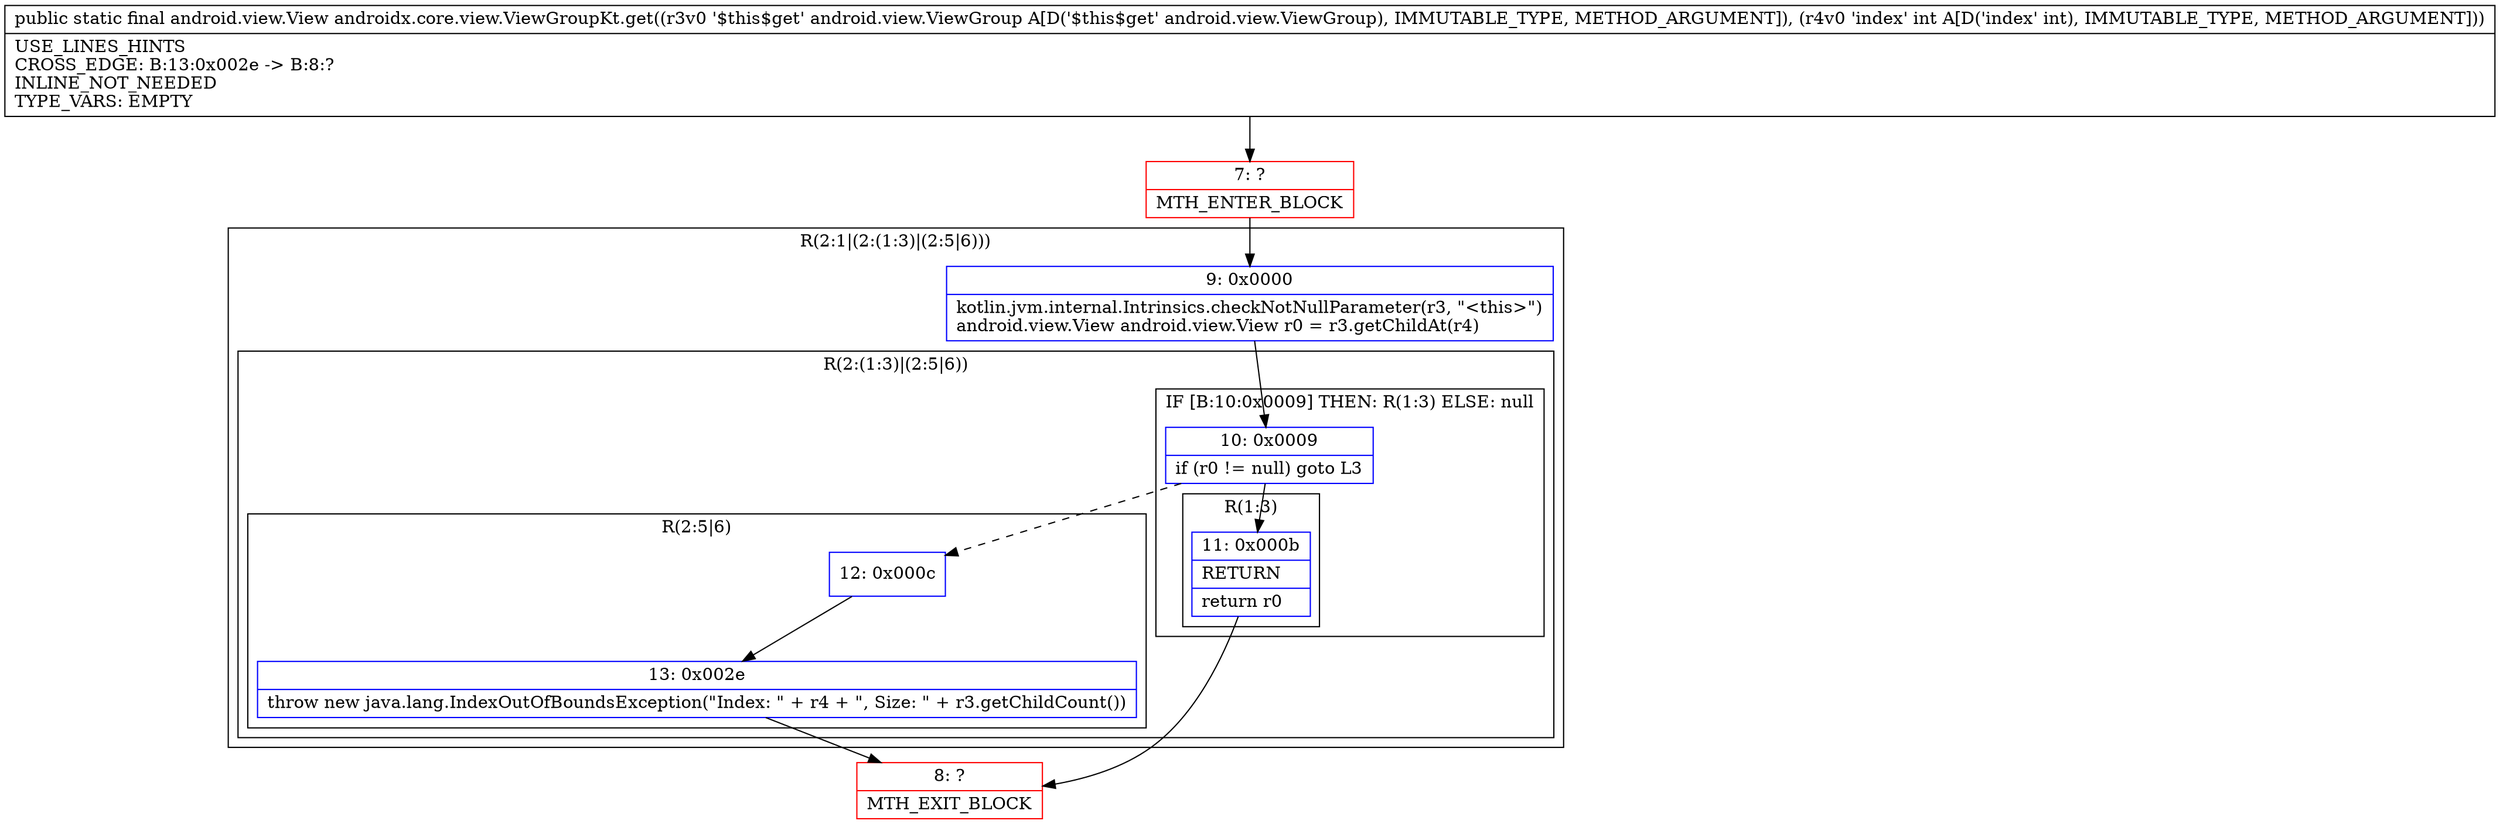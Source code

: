 digraph "CFG forandroidx.core.view.ViewGroupKt.get(Landroid\/view\/ViewGroup;I)Landroid\/view\/View;" {
subgraph cluster_Region_145078837 {
label = "R(2:1|(2:(1:3)|(2:5|6)))";
node [shape=record,color=blue];
Node_9 [shape=record,label="{9\:\ 0x0000|kotlin.jvm.internal.Intrinsics.checkNotNullParameter(r3, \"\<this\>\")\landroid.view.View android.view.View r0 = r3.getChildAt(r4)\l}"];
subgraph cluster_Region_374436009 {
label = "R(2:(1:3)|(2:5|6))";
node [shape=record,color=blue];
subgraph cluster_IfRegion_45072688 {
label = "IF [B:10:0x0009] THEN: R(1:3) ELSE: null";
node [shape=record,color=blue];
Node_10 [shape=record,label="{10\:\ 0x0009|if (r0 != null) goto L3\l}"];
subgraph cluster_Region_620136113 {
label = "R(1:3)";
node [shape=record,color=blue];
Node_11 [shape=record,label="{11\:\ 0x000b|RETURN\l|return r0\l}"];
}
}
subgraph cluster_Region_94941304 {
label = "R(2:5|6)";
node [shape=record,color=blue];
Node_12 [shape=record,label="{12\:\ 0x000c}"];
Node_13 [shape=record,label="{13\:\ 0x002e|throw new java.lang.IndexOutOfBoundsException(\"Index: \" + r4 + \", Size: \" + r3.getChildCount())\l}"];
}
}
}
Node_7 [shape=record,color=red,label="{7\:\ ?|MTH_ENTER_BLOCK\l}"];
Node_8 [shape=record,color=red,label="{8\:\ ?|MTH_EXIT_BLOCK\l}"];
MethodNode[shape=record,label="{public static final android.view.View androidx.core.view.ViewGroupKt.get((r3v0 '$this$get' android.view.ViewGroup A[D('$this$get' android.view.ViewGroup), IMMUTABLE_TYPE, METHOD_ARGUMENT]), (r4v0 'index' int A[D('index' int), IMMUTABLE_TYPE, METHOD_ARGUMENT]))  | USE_LINES_HINTS\lCROSS_EDGE: B:13:0x002e \-\> B:8:?\lINLINE_NOT_NEEDED\lTYPE_VARS: EMPTY\l}"];
MethodNode -> Node_7;Node_9 -> Node_10;
Node_10 -> Node_11;
Node_10 -> Node_12[style=dashed];
Node_11 -> Node_8;
Node_12 -> Node_13;
Node_13 -> Node_8;
Node_7 -> Node_9;
}

